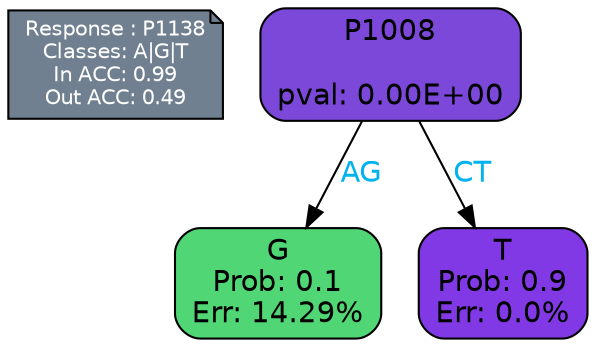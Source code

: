 digraph Tree {
node [shape=box, style="filled, rounded", color="black", fontname=helvetica] ;
graph [ranksep=equally, splines=polylines, bgcolor=transparent, dpi=600] ;
edge [fontname=helvetica] ;
LEGEND [label="Response : P1138
Classes: A|G|T
In ACC: 0.99
Out ACC: 0.49
",shape=note,align=left,style=filled,fillcolor="slategray",fontcolor="white",fontsize=10];1 [label="P1008

pval: 0.00E+00", fillcolor="#7c48da"] ;
2 [label="G
Prob: 0.1
Err: 14.29%", fillcolor="#51d676"] ;
3 [label="T
Prob: 0.9
Err: 0.0%", fillcolor="#8139e5"] ;
1 -> 2 [label="AG",fontcolor=deepskyblue2] ;
1 -> 3 [label="CT",fontcolor=deepskyblue2] ;
{rank = same; 2;3;}{rank = same; LEGEND;1;}}